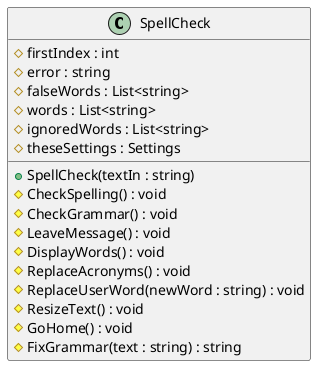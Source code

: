 @startuml SpellCheck

class SpellCheck
{
    # firstIndex : int
    # error : string
    # falseWords : List<string>
    # words : List<string>
    # ignoredWords : List<string>
    # theseSettings : Settings
    + SpellCheck(textIn : string)
    # CheckSpelling() : void
    # CheckGrammar() : void
    # LeaveMessage() : void
    # DisplayWords() : void
    # ReplaceAcronyms() : void
    # ReplaceUserWord(newWord : string) : void
    # ResizeText() : void
    # GoHome() : void
    # FixGrammar(text : string) : string

}

@enduml